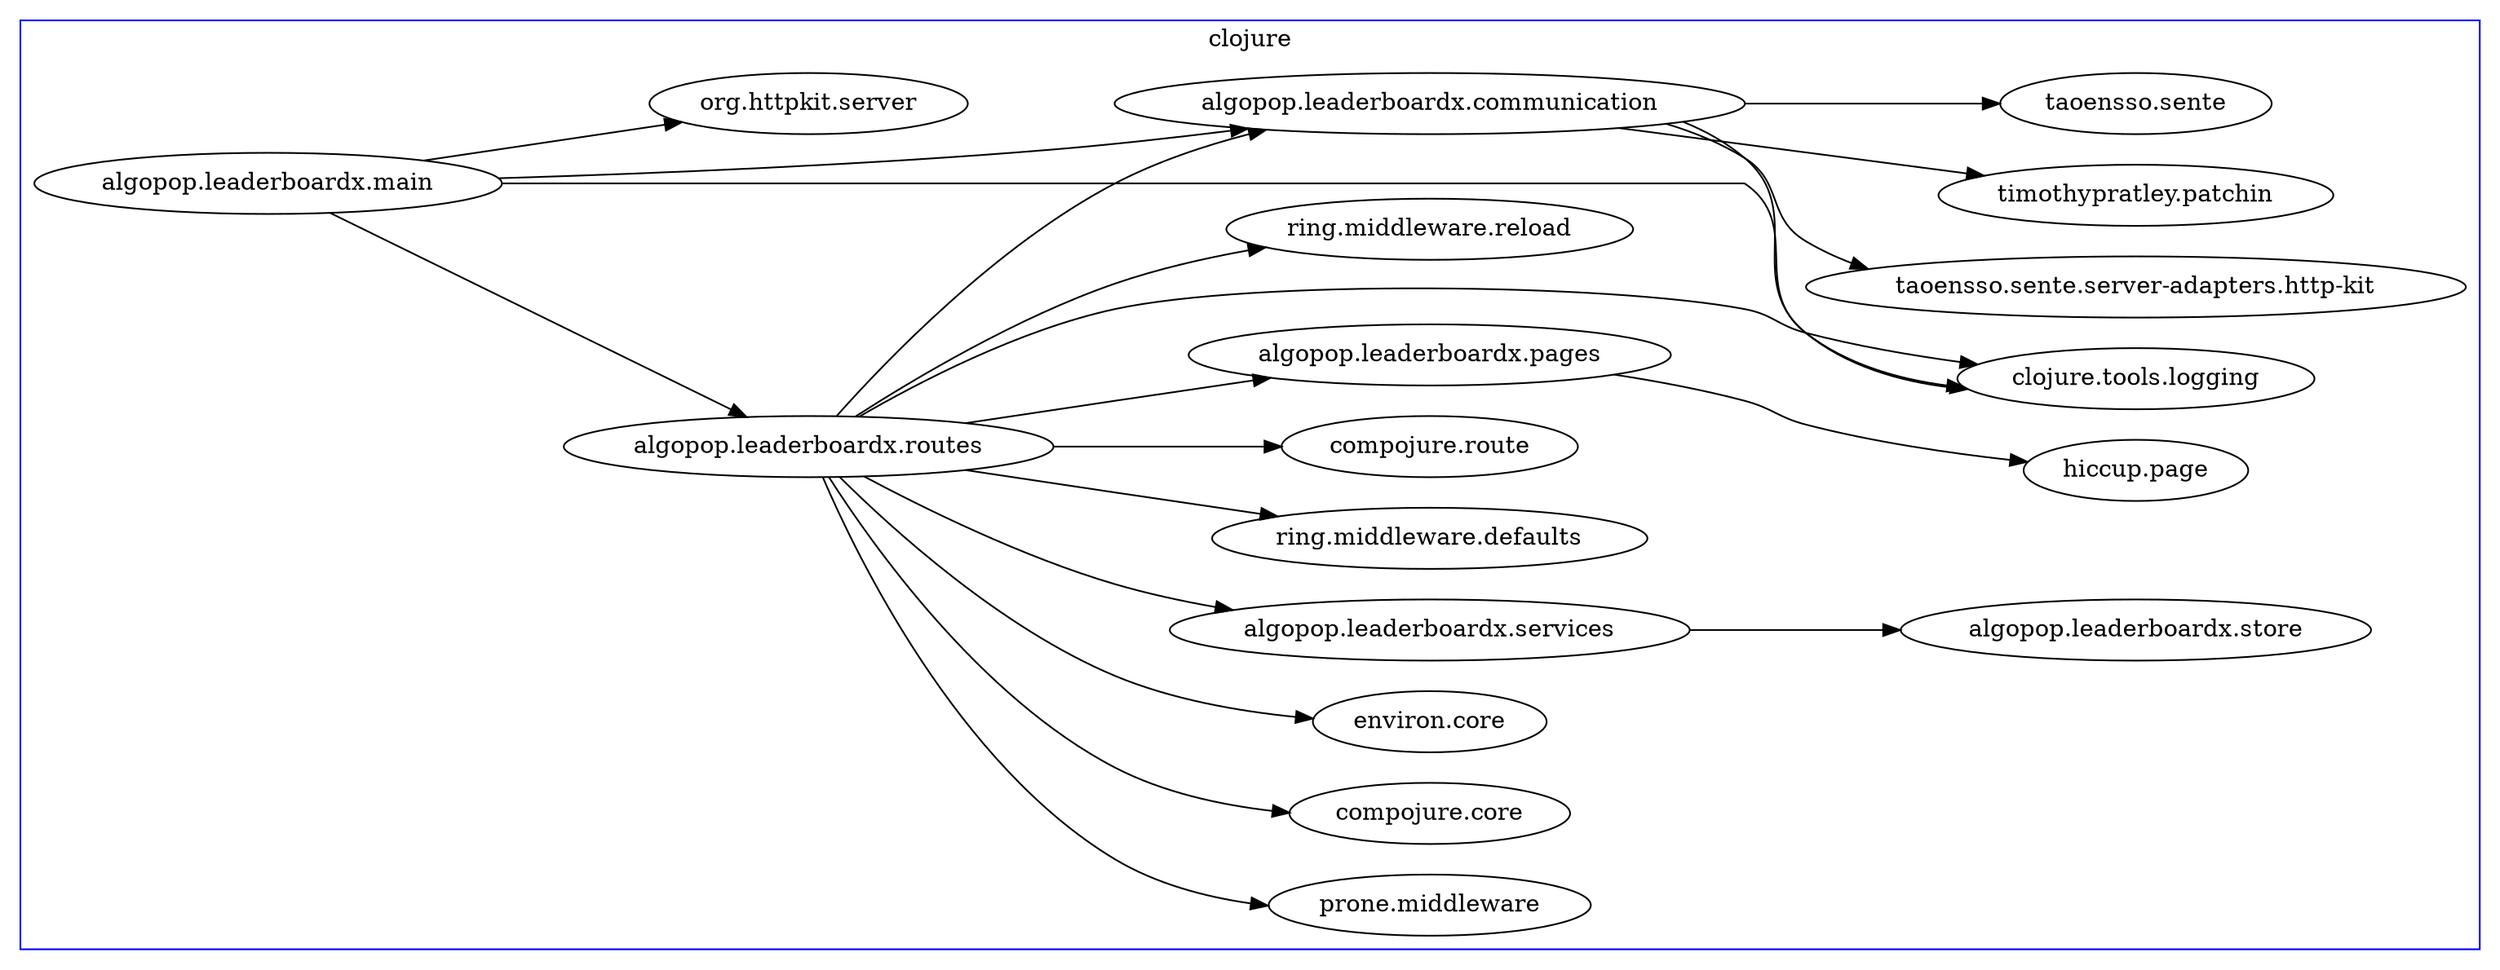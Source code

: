 digraph simple_hierarchy {
 graph [rankdir = "LR"];
 algopop_leaderboardx_routes->ring_middleware_defaults;
algopop_leaderboardx_pages->hiccup_page;
algopop_leaderboardx_routes->environ_core;
algopop_leaderboardx_routes->algopop_leaderboardx_communication;
algopop_leaderboardx_routes->compojure_route;
algopop_leaderboardx_communication->clojure_tools_logging;
algopop_leaderboardx_routes->algopop_leaderboardx_services;
algopop_leaderboardx_communication->taoensso_sente_server_adapters_http_kit;
algopop_leaderboardx_main->algopop_leaderboardx_routes;
algopop_leaderboardx_main->algopop_leaderboardx_communication;
algopop_leaderboardx_routes->ring_middleware_reload;
algopop_leaderboardx_routes->prone_middleware;
algopop_leaderboardx_communication->timothypratley_patchin;
algopop_leaderboardx_communication->taoensso_sente;
algopop_leaderboardx_services->algopop_leaderboardx_store;
algopop_leaderboardx_routes->algopop_leaderboardx_pages;
algopop_leaderboardx_main->org_httpkit_server;
algopop_leaderboardx_main->clojure_tools_logging;
algopop_leaderboardx_routes->clojure_tools_logging;
algopop_leaderboardx_routes->compojure_core;
 subgraph cluster_clojure {
label="clojure";
color=blue;
algopop_leaderboardx_store[label="algopop.leaderboardx.store"];
algopop_leaderboardx_main[label="algopop.leaderboardx.main"];
taoensso_sente_server_adapters_http_kit[label="taoensso.sente.server-adapters.http-kit"];
ring_middleware_reload[label="ring.middleware.reload"];
algopop_leaderboardx_routes[label="algopop.leaderboardx.routes"];
ring_middleware_defaults[label="ring.middleware.defaults"];
hiccup_page[label="hiccup.page"];
algopop_leaderboardx_communication[label="algopop.leaderboardx.communication"];
clojure_tools_logging[label="clojure.tools.logging"];
org_httpkit_server[label="org.httpkit.server"];
algopop_leaderboardx_pages[label="algopop.leaderboardx.pages"];
compojure_route[label="compojure.route"];
taoensso_sente[label="taoensso.sente"];
compojure_core[label="compojure.core"];
timothypratley_patchin[label="timothypratley.patchin"];
prone_middleware[label="prone.middleware"];
algopop_leaderboardx_services[label="algopop.leaderboardx.services"];
environ_core[label="environ.core"];
} subgraph cluster_java {
label="java";
color=red;
}}